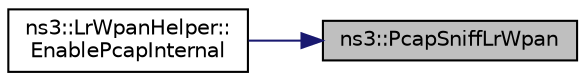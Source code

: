 digraph "ns3::PcapSniffLrWpan"
{
 // LATEX_PDF_SIZE
  edge [fontname="Helvetica",fontsize="10",labelfontname="Helvetica",labelfontsize="10"];
  node [fontname="Helvetica",fontsize="10",shape=record];
  rankdir="RL";
  Node1 [label="ns3::PcapSniffLrWpan",height=0.2,width=0.4,color="black", fillcolor="grey75", style="filled", fontcolor="black",tooltip="Write a packet in a PCAP file."];
  Node1 -> Node2 [dir="back",color="midnightblue",fontsize="10",style="solid",fontname="Helvetica"];
  Node2 [label="ns3::LrWpanHelper::\lEnablePcapInternal",height=0.2,width=0.4,color="black", fillcolor="white", style="filled",URL="$classns3_1_1_lr_wpan_helper.html#a9599950ff3cf6cce0538b68a9a267852",tooltip="Enable pcap output on the indicated net device."];
}
